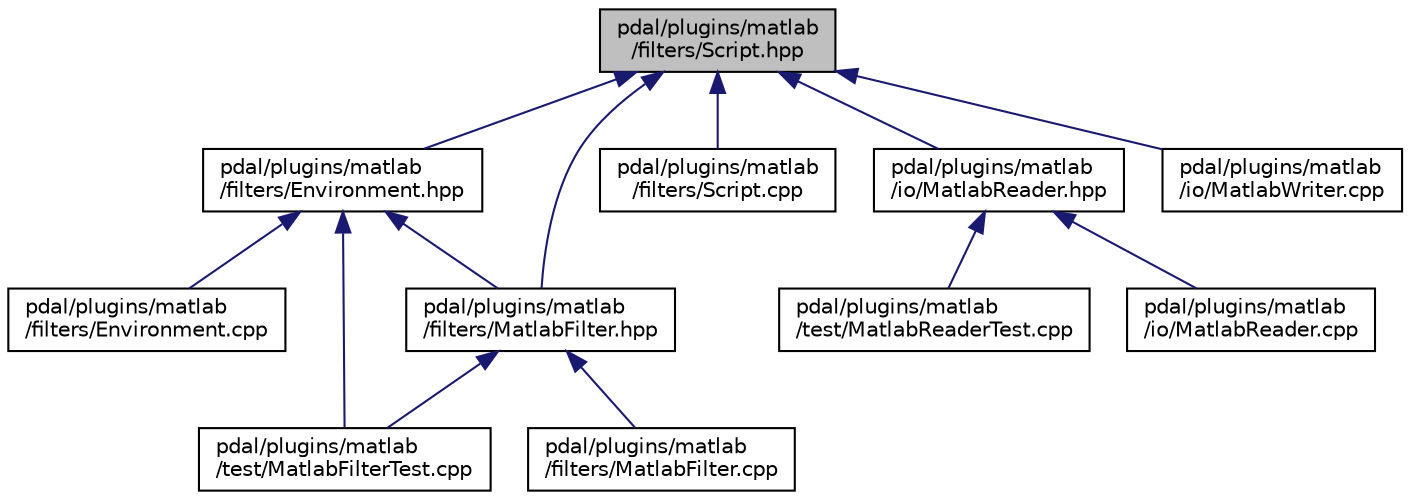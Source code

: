 digraph "pdal/plugins/matlab/filters/Script.hpp"
{
  edge [fontname="Helvetica",fontsize="10",labelfontname="Helvetica",labelfontsize="10"];
  node [fontname="Helvetica",fontsize="10",shape=record];
  Node1 [label="pdal/plugins/matlab\l/filters/Script.hpp",height=0.2,width=0.4,color="black", fillcolor="grey75", style="filled", fontcolor="black"];
  Node1 -> Node2 [dir="back",color="midnightblue",fontsize="10",style="solid",fontname="Helvetica"];
  Node2 [label="pdal/plugins/matlab\l/filters/Environment.hpp",height=0.2,width=0.4,color="black", fillcolor="white", style="filled",URL="$matlab_2filters_2Environment_8hpp.html"];
  Node2 -> Node3 [dir="back",color="midnightblue",fontsize="10",style="solid",fontname="Helvetica"];
  Node3 [label="pdal/plugins/matlab\l/filters/Environment.cpp",height=0.2,width=0.4,color="black", fillcolor="white", style="filled",URL="$matlab_2filters_2Environment_8cpp.html"];
  Node2 -> Node4 [dir="back",color="midnightblue",fontsize="10",style="solid",fontname="Helvetica"];
  Node4 [label="pdal/plugins/matlab\l/filters/MatlabFilter.hpp",height=0.2,width=0.4,color="black", fillcolor="white", style="filled",URL="$MatlabFilter_8hpp.html"];
  Node4 -> Node5 [dir="back",color="midnightblue",fontsize="10",style="solid",fontname="Helvetica"];
  Node5 [label="pdal/plugins/matlab\l/filters/MatlabFilter.cpp",height=0.2,width=0.4,color="black", fillcolor="white", style="filled",URL="$MatlabFilter_8cpp.html"];
  Node4 -> Node6 [dir="back",color="midnightblue",fontsize="10",style="solid",fontname="Helvetica"];
  Node6 [label="pdal/plugins/matlab\l/test/MatlabFilterTest.cpp",height=0.2,width=0.4,color="black", fillcolor="white", style="filled",URL="$MatlabFilterTest_8cpp.html"];
  Node2 -> Node6 [dir="back",color="midnightblue",fontsize="10",style="solid",fontname="Helvetica"];
  Node1 -> Node4 [dir="back",color="midnightblue",fontsize="10",style="solid",fontname="Helvetica"];
  Node1 -> Node7 [dir="back",color="midnightblue",fontsize="10",style="solid",fontname="Helvetica"];
  Node7 [label="pdal/plugins/matlab\l/filters/Script.cpp",height=0.2,width=0.4,color="black", fillcolor="white", style="filled",URL="$matlab_2filters_2Script_8cpp.html"];
  Node1 -> Node8 [dir="back",color="midnightblue",fontsize="10",style="solid",fontname="Helvetica"];
  Node8 [label="pdal/plugins/matlab\l/io/MatlabReader.hpp",height=0.2,width=0.4,color="black", fillcolor="white", style="filled",URL="$MatlabReader_8hpp.html"];
  Node8 -> Node9 [dir="back",color="midnightblue",fontsize="10",style="solid",fontname="Helvetica"];
  Node9 [label="pdal/plugins/matlab\l/io/MatlabReader.cpp",height=0.2,width=0.4,color="black", fillcolor="white", style="filled",URL="$MatlabReader_8cpp.html"];
  Node8 -> Node10 [dir="back",color="midnightblue",fontsize="10",style="solid",fontname="Helvetica"];
  Node10 [label="pdal/plugins/matlab\l/test/MatlabReaderTest.cpp",height=0.2,width=0.4,color="black", fillcolor="white", style="filled",URL="$MatlabReaderTest_8cpp.html"];
  Node1 -> Node11 [dir="back",color="midnightblue",fontsize="10",style="solid",fontname="Helvetica"];
  Node11 [label="pdal/plugins/matlab\l/io/MatlabWriter.cpp",height=0.2,width=0.4,color="black", fillcolor="white", style="filled",URL="$MatlabWriter_8cpp.html"];
}
